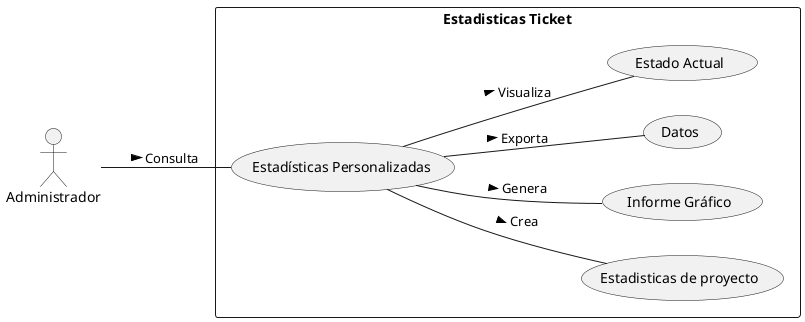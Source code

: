 @startuml

left to right direction

actor Administrador as Admin

rectangle "Estadisticas Ticket" {
    Admin -- ( Estadísticas Personalizadas):> Consulta
    
    ( Estadísticas Personalizadas) -- (Estadisticas de proyecto) :> Crea
    ( Estadísticas Personalizadas) -- (Informe Gráfico):> Genera
    ( Estadísticas Personalizadas) -- (Datos):> Exporta
    ( Estadísticas Personalizadas) -- (Estado Actual):> Visualiza
}

@enduml
